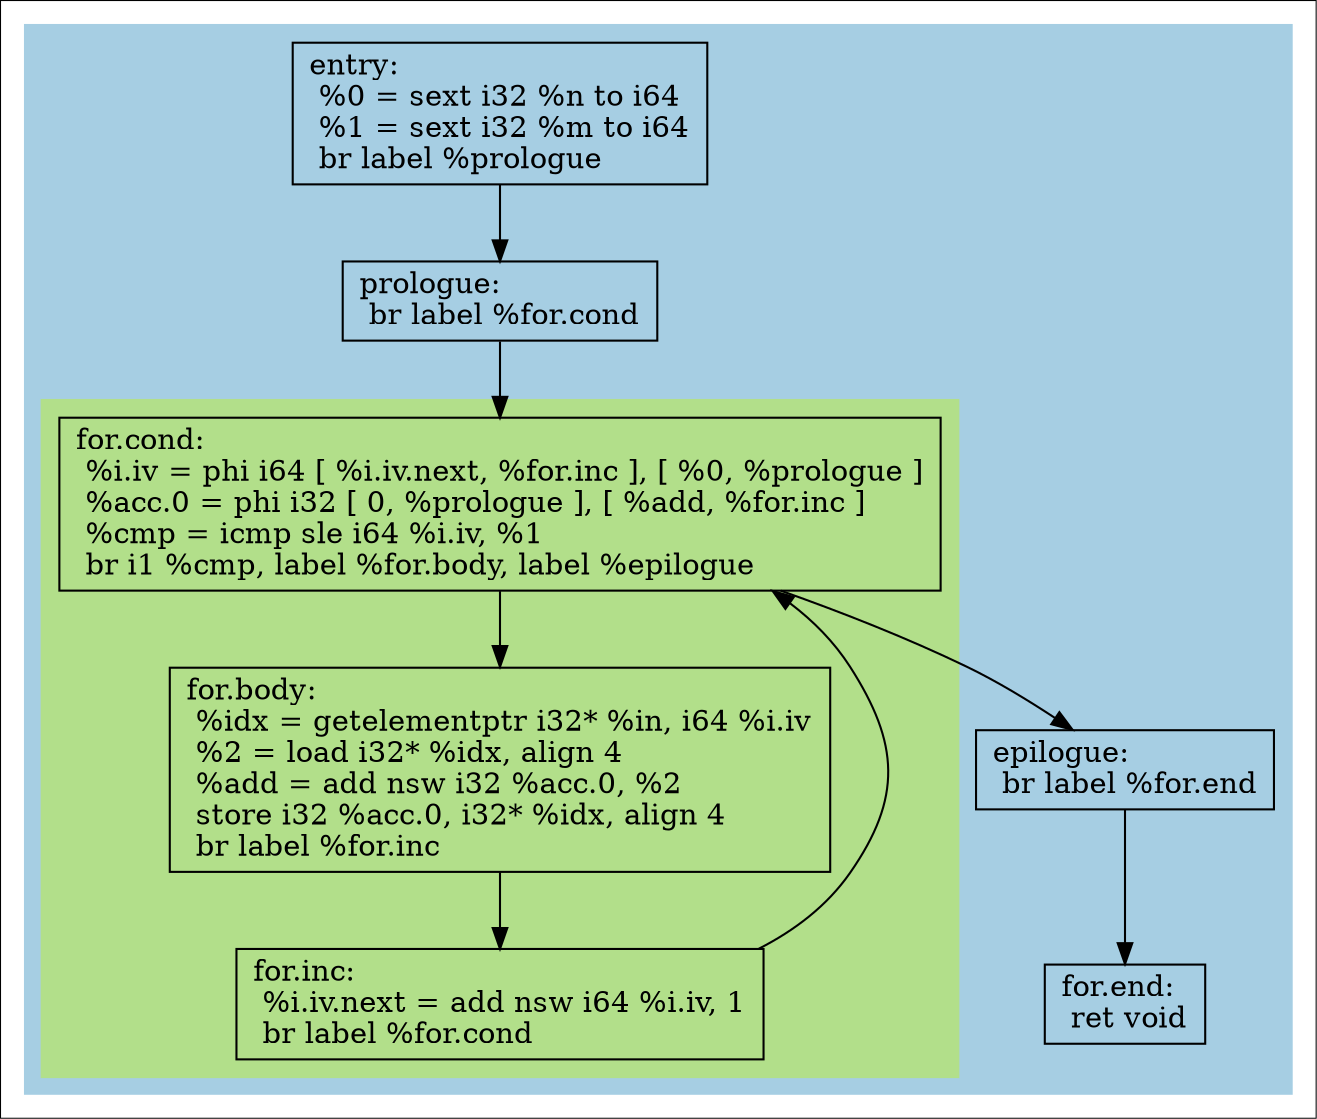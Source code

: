 digraph "Region Graph for 'accumulate_1d_linear' function" {

	Node0x556bf90 [shape=record,label="{entry:\l  %0 = sext i32 %n to i64\l  %1 = sext i32 %m to i64\l  br label %prologue\l}"];
	Node0x556bf90 -> Node0x553c610;
	Node0x553c610 [shape=record,label="{prologue:                                           \l  br label %for.cond\l}"];
	Node0x553c610 -> Node0x556bf30;
	Node0x556bf30 [shape=record,label="{for.cond:                                         \l  %i.iv = phi i64 [ %i.iv.next, %for.inc ], [ %0, %prologue ]\l  %acc.0 = phi i32 [ 0, %prologue ], [ %add, %for.inc ]\l  %cmp = icmp sle i64 %i.iv, %1\l  br i1 %cmp, label %for.body, label %epilogue\l}"];
	Node0x556bf30 -> Node0x556d520;
	Node0x556bf30 -> Node0x556d540;
	Node0x556d520 [shape=record,label="{for.body:                                         \l  %idx = getelementptr i32* %in, i64 %i.iv\l  %2 = load i32* %idx, align 4\l  %add = add nsw i32 %acc.0, %2\l  store i32 %acc.0, i32* %idx, align 4\l  br label %for.inc\l}"];
	Node0x556d520 -> Node0x556d8f0;
	Node0x556d8f0 [shape=record,label="{for.inc:                                          \l  %i.iv.next = add nsw i64 %i.iv, 1\l  br label %for.cond\l}"];
	Node0x556d8f0 -> Node0x556bf30[constraint=false];
	Node0x556d540 [shape=record,label="{epilogue:                                           \l  br label %for.end\l}"];
	Node0x556d540 -> Node0x556d6a0;
	Node0x556d6a0 [shape=record,label="{for.end:                                          \l  ret void\l}"];
	colorscheme = "paired12"
        subgraph cluster_0x556d780 {
          label = "";
          style = filled;
          color = 1
          subgraph cluster_0x556a890 {
            label = "";
            style = filled;
            color = 3
            Node0x556bf30;
            Node0x556d520;
            Node0x556d8f0;
          }
          Node0x556bf90;
          Node0x553c610;
          Node0x556d540;
          Node0x556d6a0;
        }
}
